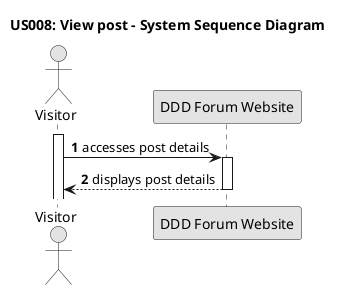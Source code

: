 @startuml US008 (alternative-one)
skinparam monochrome true
skinparam packageStyle rectangle
skinparam shadowing false

title US008: View post - System Sequence Diagram 

autonumber

actor Visitor as "Visitor"
participant "DDD Forum Website" as System

activate Visitor
 Visitor -> System: accesses post details

 activate System
    System --> Visitor: displays post details
 deactivate System

@enduml

